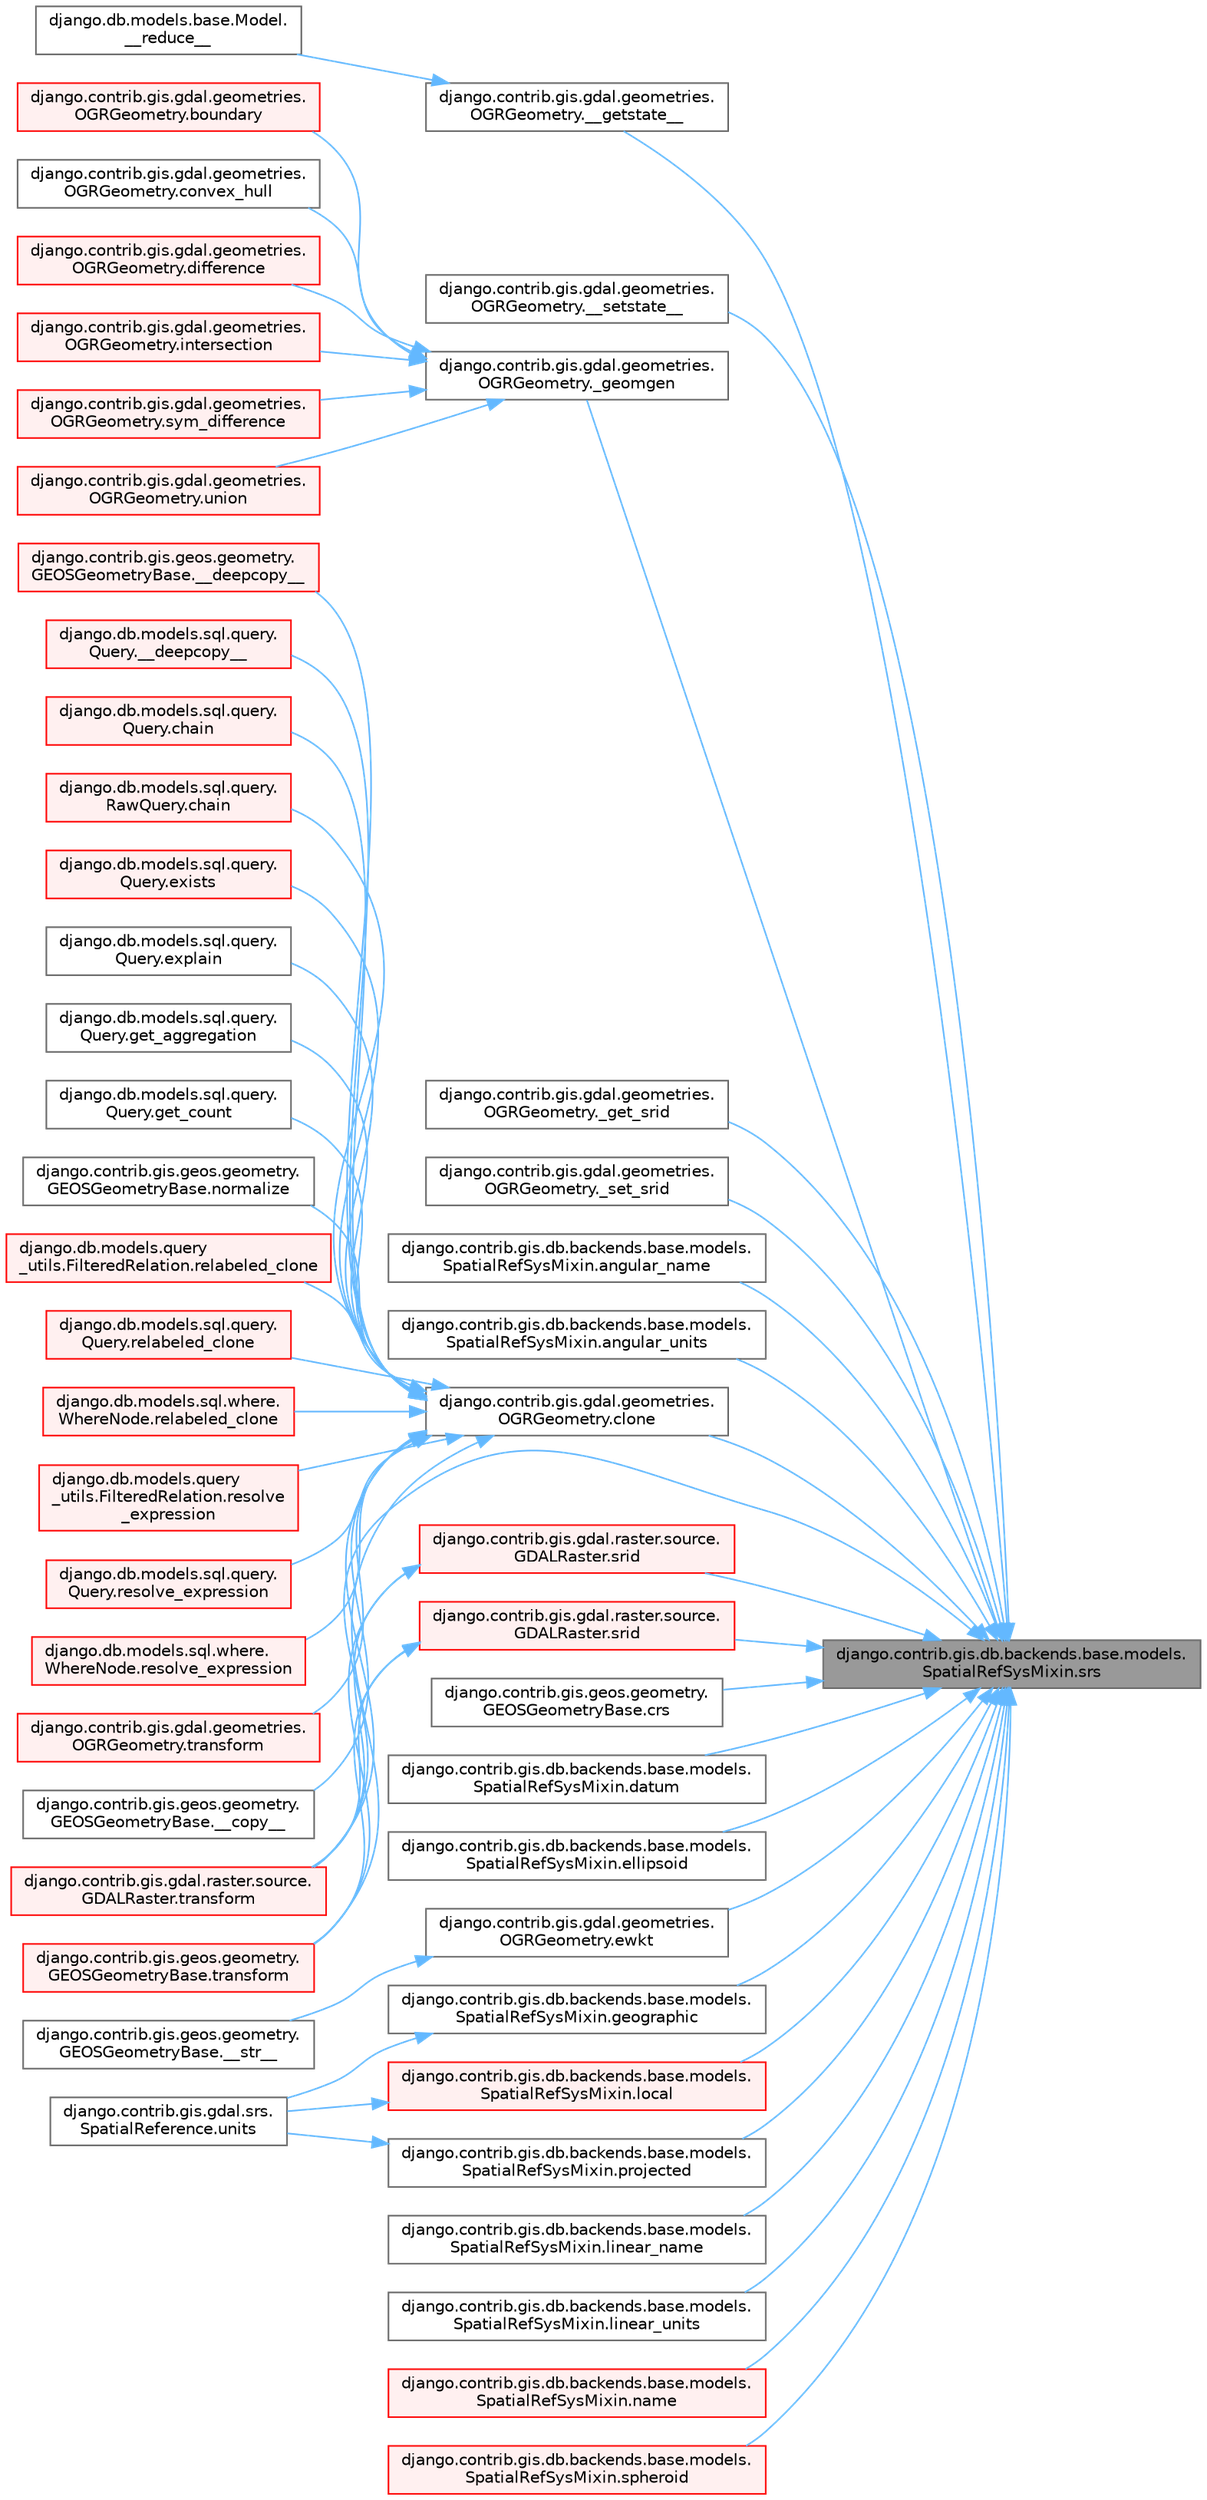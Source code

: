 digraph "django.contrib.gis.db.backends.base.models.SpatialRefSysMixin.srs"
{
 // LATEX_PDF_SIZE
  bgcolor="transparent";
  edge [fontname=Helvetica,fontsize=10,labelfontname=Helvetica,labelfontsize=10];
  node [fontname=Helvetica,fontsize=10,shape=box,height=0.2,width=0.4];
  rankdir="RL";
  Node1 [id="Node000001",label="django.contrib.gis.db.backends.base.models.\lSpatialRefSysMixin.srs",height=0.2,width=0.4,color="gray40", fillcolor="grey60", style="filled", fontcolor="black",tooltip=" "];
  Node1 -> Node2 [id="edge1_Node000001_Node000002",dir="back",color="steelblue1",style="solid",tooltip=" "];
  Node2 [id="Node000002",label="django.contrib.gis.gdal.geometries.\lOGRGeometry.__getstate__",height=0.2,width=0.4,color="grey40", fillcolor="white", style="filled",URL="$classdjango_1_1contrib_1_1gis_1_1gdal_1_1geometries_1_1_o_g_r_geometry.html#ac3e84c5cf8de29c6ddd97344c1377c67",tooltip=" "];
  Node2 -> Node3 [id="edge2_Node000002_Node000003",dir="back",color="steelblue1",style="solid",tooltip=" "];
  Node3 [id="Node000003",label="django.db.models.base.Model.\l__reduce__",height=0.2,width=0.4,color="grey40", fillcolor="white", style="filled",URL="$classdjango_1_1db_1_1models_1_1base_1_1_model.html#a3a79ef9c3e5da2fa6380eb9f57a24f23",tooltip=" "];
  Node1 -> Node4 [id="edge3_Node000001_Node000004",dir="back",color="steelblue1",style="solid",tooltip=" "];
  Node4 [id="Node000004",label="django.contrib.gis.gdal.geometries.\lOGRGeometry.__setstate__",height=0.2,width=0.4,color="grey40", fillcolor="white", style="filled",URL="$classdjango_1_1contrib_1_1gis_1_1gdal_1_1geometries_1_1_o_g_r_geometry.html#ab63616d11bd9a98849de416676d36792",tooltip=" "];
  Node1 -> Node5 [id="edge4_Node000001_Node000005",dir="back",color="steelblue1",style="solid",tooltip=" "];
  Node5 [id="Node000005",label="django.contrib.gis.gdal.geometries.\lOGRGeometry._geomgen",height=0.2,width=0.4,color="grey40", fillcolor="white", style="filled",URL="$classdjango_1_1contrib_1_1gis_1_1gdal_1_1geometries_1_1_o_g_r_geometry.html#a258cb645a4576066a078a32732b1a408",tooltip=" "];
  Node5 -> Node6 [id="edge5_Node000005_Node000006",dir="back",color="steelblue1",style="solid",tooltip=" "];
  Node6 [id="Node000006",label="django.contrib.gis.gdal.geometries.\lOGRGeometry.boundary",height=0.2,width=0.4,color="red", fillcolor="#FFF0F0", style="filled",URL="$classdjango_1_1contrib_1_1gis_1_1gdal_1_1geometries_1_1_o_g_r_geometry.html#ae8fc24d2a57d7a0d0c1294a2b3cd9aa1",tooltip=" "];
  Node5 -> Node29 [id="edge6_Node000005_Node000029",dir="back",color="steelblue1",style="solid",tooltip=" "];
  Node29 [id="Node000029",label="django.contrib.gis.gdal.geometries.\lOGRGeometry.convex_hull",height=0.2,width=0.4,color="grey40", fillcolor="white", style="filled",URL="$classdjango_1_1contrib_1_1gis_1_1gdal_1_1geometries_1_1_o_g_r_geometry.html#acf8b2f95adc2959f97a08360e363807e",tooltip=" "];
  Node5 -> Node30 [id="edge7_Node000005_Node000030",dir="back",color="steelblue1",style="solid",tooltip=" "];
  Node30 [id="Node000030",label="django.contrib.gis.gdal.geometries.\lOGRGeometry.difference",height=0.2,width=0.4,color="red", fillcolor="#FFF0F0", style="filled",URL="$classdjango_1_1contrib_1_1gis_1_1gdal_1_1geometries_1_1_o_g_r_geometry.html#ad9de51036ce28f55799a1102dc3d3bb6",tooltip=" "];
  Node5 -> Node33 [id="edge8_Node000005_Node000033",dir="back",color="steelblue1",style="solid",tooltip=" "];
  Node33 [id="Node000033",label="django.contrib.gis.gdal.geometries.\lOGRGeometry.intersection",height=0.2,width=0.4,color="red", fillcolor="#FFF0F0", style="filled",URL="$classdjango_1_1contrib_1_1gis_1_1gdal_1_1geometries_1_1_o_g_r_geometry.html#a6f4c131cd340f1812e54920a91a10404",tooltip=" "];
  Node5 -> Node37 [id="edge9_Node000005_Node000037",dir="back",color="steelblue1",style="solid",tooltip=" "];
  Node37 [id="Node000037",label="django.contrib.gis.gdal.geometries.\lOGRGeometry.sym_difference",height=0.2,width=0.4,color="red", fillcolor="#FFF0F0", style="filled",URL="$classdjango_1_1contrib_1_1gis_1_1gdal_1_1geometries_1_1_o_g_r_geometry.html#a53b301f65d57e5820cc5511ed2aaa73a",tooltip=" "];
  Node5 -> Node40 [id="edge10_Node000005_Node000040",dir="back",color="steelblue1",style="solid",tooltip=" "];
  Node40 [id="Node000040",label="django.contrib.gis.gdal.geometries.\lOGRGeometry.union",height=0.2,width=0.4,color="red", fillcolor="#FFF0F0", style="filled",URL="$classdjango_1_1contrib_1_1gis_1_1gdal_1_1geometries_1_1_o_g_r_geometry.html#a154f684170a4673dd5af22bf6353f717",tooltip=" "];
  Node1 -> Node43 [id="edge11_Node000001_Node000043",dir="back",color="steelblue1",style="solid",tooltip=" "];
  Node43 [id="Node000043",label="django.contrib.gis.gdal.geometries.\lOGRGeometry._get_srid",height=0.2,width=0.4,color="grey40", fillcolor="white", style="filled",URL="$classdjango_1_1contrib_1_1gis_1_1gdal_1_1geometries_1_1_o_g_r_geometry.html#a0bb521c4b2d26061139764d69148d4d8",tooltip=" "];
  Node1 -> Node44 [id="edge12_Node000001_Node000044",dir="back",color="steelblue1",style="solid",tooltip=" "];
  Node44 [id="Node000044",label="django.contrib.gis.gdal.geometries.\lOGRGeometry._set_srid",height=0.2,width=0.4,color="grey40", fillcolor="white", style="filled",URL="$classdjango_1_1contrib_1_1gis_1_1gdal_1_1geometries_1_1_o_g_r_geometry.html#ac8a5a0179427ee414dd34028df9656c0",tooltip=" "];
  Node1 -> Node45 [id="edge13_Node000001_Node000045",dir="back",color="steelblue1",style="solid",tooltip=" "];
  Node45 [id="Node000045",label="django.contrib.gis.db.backends.base.models.\lSpatialRefSysMixin.angular_name",height=0.2,width=0.4,color="grey40", fillcolor="white", style="filled",URL="$classdjango_1_1contrib_1_1gis_1_1db_1_1backends_1_1base_1_1models_1_1_spatial_ref_sys_mixin.html#a1911ada90e16ef4f873d4cbabf0a0453",tooltip=" "];
  Node1 -> Node46 [id="edge14_Node000001_Node000046",dir="back",color="steelblue1",style="solid",tooltip=" "];
  Node46 [id="Node000046",label="django.contrib.gis.db.backends.base.models.\lSpatialRefSysMixin.angular_units",height=0.2,width=0.4,color="grey40", fillcolor="white", style="filled",URL="$classdjango_1_1contrib_1_1gis_1_1db_1_1backends_1_1base_1_1models_1_1_spatial_ref_sys_mixin.html#aed0d94860bcc43277fb8d2077c476c27",tooltip=" "];
  Node1 -> Node47 [id="edge15_Node000001_Node000047",dir="back",color="steelblue1",style="solid",tooltip=" "];
  Node47 [id="Node000047",label="django.contrib.gis.gdal.geometries.\lOGRGeometry.clone",height=0.2,width=0.4,color="grey40", fillcolor="white", style="filled",URL="$classdjango_1_1contrib_1_1gis_1_1gdal_1_1geometries_1_1_o_g_r_geometry.html#a5e54f99bf87b209eb2b5b394883f43a2",tooltip=" "];
  Node47 -> Node48 [id="edge16_Node000047_Node000048",dir="back",color="steelblue1",style="solid",tooltip=" "];
  Node48 [id="Node000048",label="django.contrib.gis.geos.geometry.\lGEOSGeometryBase.__copy__",height=0.2,width=0.4,color="grey40", fillcolor="white", style="filled",URL="$classdjango_1_1contrib_1_1gis_1_1geos_1_1geometry_1_1_g_e_o_s_geometry_base.html#ae0f85dbfd6e6e2dab4aa9dd295340b87",tooltip=" "];
  Node47 -> Node49 [id="edge17_Node000047_Node000049",dir="back",color="steelblue1",style="solid",tooltip=" "];
  Node49 [id="Node000049",label="django.contrib.gis.geos.geometry.\lGEOSGeometryBase.__deepcopy__",height=0.2,width=0.4,color="red", fillcolor="#FFF0F0", style="filled",URL="$classdjango_1_1contrib_1_1gis_1_1geos_1_1geometry_1_1_g_e_o_s_geometry_base.html#ac6f16be987e8c98b9ecb52ccb388c18c",tooltip=" "];
  Node47 -> Node341 [id="edge18_Node000047_Node000341",dir="back",color="steelblue1",style="solid",tooltip=" "];
  Node341 [id="Node000341",label="django.db.models.sql.query.\lQuery.__deepcopy__",height=0.2,width=0.4,color="red", fillcolor="#FFF0F0", style="filled",URL="$classdjango_1_1db_1_1models_1_1sql_1_1query_1_1_query.html#a03b0d1ca81a588c179694300577a5dde",tooltip=" "];
  Node47 -> Node342 [id="edge19_Node000047_Node000342",dir="back",color="steelblue1",style="solid",tooltip=" "];
  Node342 [id="Node000342",label="django.db.models.sql.query.\lQuery.chain",height=0.2,width=0.4,color="red", fillcolor="#FFF0F0", style="filled",URL="$classdjango_1_1db_1_1models_1_1sql_1_1query_1_1_query.html#aa3fe5320676d05bc24bd69dcfc785a8f",tooltip=" "];
  Node47 -> Node348 [id="edge20_Node000047_Node000348",dir="back",color="steelblue1",style="solid",tooltip=" "];
  Node348 [id="Node000348",label="django.db.models.sql.query.\lRawQuery.chain",height=0.2,width=0.4,color="red", fillcolor="#FFF0F0", style="filled",URL="$classdjango_1_1db_1_1models_1_1sql_1_1query_1_1_raw_query.html#a7fe9f8502e3420c0378f6edce01aa68b",tooltip=" "];
  Node47 -> Node349 [id="edge21_Node000047_Node000349",dir="back",color="steelblue1",style="solid",tooltip=" "];
  Node349 [id="Node000349",label="django.db.models.sql.query.\lQuery.exists",height=0.2,width=0.4,color="red", fillcolor="#FFF0F0", style="filled",URL="$classdjango_1_1db_1_1models_1_1sql_1_1query_1_1_query.html#ae5c8bc324c4badfdcba3d115464be353",tooltip=" "];
  Node47 -> Node499 [id="edge22_Node000047_Node000499",dir="back",color="steelblue1",style="solid",tooltip=" "];
  Node499 [id="Node000499",label="django.db.models.sql.query.\lQuery.explain",height=0.2,width=0.4,color="grey40", fillcolor="white", style="filled",URL="$classdjango_1_1db_1_1models_1_1sql_1_1query_1_1_query.html#a2017a64b53a6a8b184261899b21895e4",tooltip=" "];
  Node47 -> Node500 [id="edge23_Node000047_Node000500",dir="back",color="steelblue1",style="solid",tooltip=" "];
  Node500 [id="Node000500",label="django.db.models.sql.query.\lQuery.get_aggregation",height=0.2,width=0.4,color="grey40", fillcolor="white", style="filled",URL="$classdjango_1_1db_1_1models_1_1sql_1_1query_1_1_query.html#a838bcc369ee808b360b6ab68323868e0",tooltip=" "];
  Node47 -> Node501 [id="edge24_Node000047_Node000501",dir="back",color="steelblue1",style="solid",tooltip=" "];
  Node501 [id="Node000501",label="django.db.models.sql.query.\lQuery.get_count",height=0.2,width=0.4,color="grey40", fillcolor="white", style="filled",URL="$classdjango_1_1db_1_1models_1_1sql_1_1query_1_1_query.html#a4e6c10ea949b3a1c70851e0002656a09",tooltip=" "];
  Node47 -> Node502 [id="edge25_Node000047_Node000502",dir="back",color="steelblue1",style="solid",tooltip=" "];
  Node502 [id="Node000502",label="django.contrib.gis.geos.geometry.\lGEOSGeometryBase.normalize",height=0.2,width=0.4,color="grey40", fillcolor="white", style="filled",URL="$classdjango_1_1contrib_1_1gis_1_1geos_1_1geometry_1_1_g_e_o_s_geometry_base.html#a8aced8b6d5ffee28e6220e108d7fec9b",tooltip=" "];
  Node47 -> Node503 [id="edge26_Node000047_Node000503",dir="back",color="steelblue1",style="solid",tooltip=" "];
  Node503 [id="Node000503",label="django.db.models.query\l_utils.FilteredRelation.relabeled_clone",height=0.2,width=0.4,color="red", fillcolor="#FFF0F0", style="filled",URL="$classdjango_1_1db_1_1models_1_1query__utils_1_1_filtered_relation.html#a54721cf88cda04227bc9137fac94d470",tooltip=" "];
  Node47 -> Node506 [id="edge27_Node000047_Node000506",dir="back",color="steelblue1",style="solid",tooltip=" "];
  Node506 [id="Node000506",label="django.db.models.sql.query.\lQuery.relabeled_clone",height=0.2,width=0.4,color="red", fillcolor="#FFF0F0", style="filled",URL="$classdjango_1_1db_1_1models_1_1sql_1_1query_1_1_query.html#af280d6a64a9e44dd71caa13a91ccf716",tooltip=" "];
  Node47 -> Node509 [id="edge28_Node000047_Node000509",dir="back",color="steelblue1",style="solid",tooltip=" "];
  Node509 [id="Node000509",label="django.db.models.sql.where.\lWhereNode.relabeled_clone",height=0.2,width=0.4,color="red", fillcolor="#FFF0F0", style="filled",URL="$classdjango_1_1db_1_1models_1_1sql_1_1where_1_1_where_node.html#acb4f80fab7f4124b0f0e418442cec200",tooltip=" "];
  Node47 -> Node510 [id="edge29_Node000047_Node000510",dir="back",color="steelblue1",style="solid",tooltip=" "];
  Node510 [id="Node000510",label="django.db.models.query\l_utils.FilteredRelation.resolve\l_expression",height=0.2,width=0.4,color="red", fillcolor="#FFF0F0", style="filled",URL="$classdjango_1_1db_1_1models_1_1query__utils_1_1_filtered_relation.html#a3f24fb1b73679c55925f8e4dcd511536",tooltip=" "];
  Node47 -> Node737 [id="edge30_Node000047_Node000737",dir="back",color="steelblue1",style="solid",tooltip=" "];
  Node737 [id="Node000737",label="django.db.models.sql.query.\lQuery.resolve_expression",height=0.2,width=0.4,color="red", fillcolor="#FFF0F0", style="filled",URL="$classdjango_1_1db_1_1models_1_1sql_1_1query_1_1_query.html#a9f7253d9010a6f0082182c39b0255e52",tooltip=" "];
  Node47 -> Node738 [id="edge31_Node000047_Node000738",dir="back",color="steelblue1",style="solid",tooltip=" "];
  Node738 [id="Node000738",label="django.db.models.sql.where.\lWhereNode.resolve_expression",height=0.2,width=0.4,color="red", fillcolor="#FFF0F0", style="filled",URL="$classdjango_1_1db_1_1models_1_1sql_1_1where_1_1_where_node.html#a6c40a769daf4cf5e7eac05f3943d42e9",tooltip=" "];
  Node47 -> Node739 [id="edge32_Node000047_Node000739",dir="back",color="steelblue1",style="solid",tooltip=" "];
  Node739 [id="Node000739",label="django.contrib.gis.gdal.geometries.\lOGRGeometry.transform",height=0.2,width=0.4,color="red", fillcolor="#FFF0F0", style="filled",URL="$classdjango_1_1contrib_1_1gis_1_1gdal_1_1geometries_1_1_o_g_r_geometry.html#ab67a02e9a12ddd1da2a9bbe77efe3f93",tooltip=" "];
  Node47 -> Node744 [id="edge33_Node000047_Node000744",dir="back",color="steelblue1",style="solid",tooltip=" "];
  Node744 [id="Node000744",label="django.contrib.gis.gdal.raster.source.\lGDALRaster.transform",height=0.2,width=0.4,color="red", fillcolor="#FFF0F0", style="filled",URL="$classdjango_1_1contrib_1_1gis_1_1gdal_1_1raster_1_1source_1_1_g_d_a_l_raster.html#ac5283a9f9f3834181470dffd8dcddbd0",tooltip=" "];
  Node47 -> Node745 [id="edge34_Node000047_Node000745",dir="back",color="steelblue1",style="solid",tooltip=" "];
  Node745 [id="Node000745",label="django.contrib.gis.geos.geometry.\lGEOSGeometryBase.transform",height=0.2,width=0.4,color="red", fillcolor="#FFF0F0", style="filled",URL="$classdjango_1_1contrib_1_1gis_1_1geos_1_1geometry_1_1_g_e_o_s_geometry_base.html#aeaa8ab6c866c4423240e0e096ffa8975",tooltip=" "];
  Node1 -> Node3202 [id="edge35_Node000001_Node003202",dir="back",color="steelblue1",style="solid",tooltip=" "];
  Node3202 [id="Node003202",label="django.contrib.gis.geos.geometry.\lGEOSGeometryBase.crs",height=0.2,width=0.4,color="grey40", fillcolor="white", style="filled",URL="$classdjango_1_1contrib_1_1gis_1_1geos_1_1geometry_1_1_g_e_o_s_geometry_base.html#a554e6512f16bcdd64429cbd9fe8996fb",tooltip=" "];
  Node1 -> Node3203 [id="edge36_Node000001_Node003203",dir="back",color="steelblue1",style="solid",tooltip=" "];
  Node3203 [id="Node003203",label="django.contrib.gis.db.backends.base.models.\lSpatialRefSysMixin.datum",height=0.2,width=0.4,color="grey40", fillcolor="white", style="filled",URL="$classdjango_1_1contrib_1_1gis_1_1db_1_1backends_1_1base_1_1models_1_1_spatial_ref_sys_mixin.html#ac8928df47eb3bde0df9a2de81a875ab7",tooltip=" "];
  Node1 -> Node3204 [id="edge37_Node000001_Node003204",dir="back",color="steelblue1",style="solid",tooltip=" "];
  Node3204 [id="Node003204",label="django.contrib.gis.db.backends.base.models.\lSpatialRefSysMixin.ellipsoid",height=0.2,width=0.4,color="grey40", fillcolor="white", style="filled",URL="$classdjango_1_1contrib_1_1gis_1_1db_1_1backends_1_1base_1_1models_1_1_spatial_ref_sys_mixin.html#a729419263bf4a8e8d5cb835ca659e4aa",tooltip=" "];
  Node1 -> Node3205 [id="edge38_Node000001_Node003205",dir="back",color="steelblue1",style="solid",tooltip=" "];
  Node3205 [id="Node003205",label="django.contrib.gis.gdal.geometries.\lOGRGeometry.ewkt",height=0.2,width=0.4,color="grey40", fillcolor="white", style="filled",URL="$classdjango_1_1contrib_1_1gis_1_1gdal_1_1geometries_1_1_o_g_r_geometry.html#ab422fad6a0400137c041dc72edefcee1",tooltip=" "];
  Node3205 -> Node3206 [id="edge39_Node003205_Node003206",dir="back",color="steelblue1",style="solid",tooltip=" "];
  Node3206 [id="Node003206",label="django.contrib.gis.geos.geometry.\lGEOSGeometryBase.__str__",height=0.2,width=0.4,color="grey40", fillcolor="white", style="filled",URL="$classdjango_1_1contrib_1_1gis_1_1geos_1_1geometry_1_1_g_e_o_s_geometry_base.html#ab534ef4f4e6c56535949b0c268072bc9",tooltip=" "];
  Node1 -> Node3207 [id="edge40_Node000001_Node003207",dir="back",color="steelblue1",style="solid",tooltip=" "];
  Node3207 [id="Node003207",label="django.contrib.gis.db.backends.base.models.\lSpatialRefSysMixin.geographic",height=0.2,width=0.4,color="grey40", fillcolor="white", style="filled",URL="$classdjango_1_1contrib_1_1gis_1_1db_1_1backends_1_1base_1_1models_1_1_spatial_ref_sys_mixin.html#ac4099c174436dfb9fa02ac9c53c9d256",tooltip=" "];
  Node3207 -> Node2436 [id="edge41_Node003207_Node002436",dir="back",color="steelblue1",style="solid",tooltip=" "];
  Node2436 [id="Node002436",label="django.contrib.gis.gdal.srs.\lSpatialReference.units",height=0.2,width=0.4,color="grey40", fillcolor="white", style="filled",URL="$classdjango_1_1contrib_1_1gis_1_1gdal_1_1srs_1_1_spatial_reference.html#adfad473ac85ee90924927918e5325d56",tooltip=" "];
  Node1 -> Node3208 [id="edge42_Node000001_Node003208",dir="back",color="steelblue1",style="solid",tooltip=" "];
  Node3208 [id="Node003208",label="django.contrib.gis.db.backends.base.models.\lSpatialRefSysMixin.linear_name",height=0.2,width=0.4,color="grey40", fillcolor="white", style="filled",URL="$classdjango_1_1contrib_1_1gis_1_1db_1_1backends_1_1base_1_1models_1_1_spatial_ref_sys_mixin.html#abd54993ca33eb12aba811c604e68a1fc",tooltip=" "];
  Node1 -> Node3209 [id="edge43_Node000001_Node003209",dir="back",color="steelblue1",style="solid",tooltip=" "];
  Node3209 [id="Node003209",label="django.contrib.gis.db.backends.base.models.\lSpatialRefSysMixin.linear_units",height=0.2,width=0.4,color="grey40", fillcolor="white", style="filled",URL="$classdjango_1_1contrib_1_1gis_1_1db_1_1backends_1_1base_1_1models_1_1_spatial_ref_sys_mixin.html#a80963f2974199038646d78099e2eae1b",tooltip=" "];
  Node1 -> Node3210 [id="edge44_Node000001_Node003210",dir="back",color="steelblue1",style="solid",tooltip=" "];
  Node3210 [id="Node003210",label="django.contrib.gis.db.backends.base.models.\lSpatialRefSysMixin.local",height=0.2,width=0.4,color="red", fillcolor="#FFF0F0", style="filled",URL="$classdjango_1_1contrib_1_1gis_1_1db_1_1backends_1_1base_1_1models_1_1_spatial_ref_sys_mixin.html#aa2b279a4742998c755a4b609dae36ec2",tooltip=" "];
  Node3210 -> Node2436 [id="edge45_Node003210_Node002436",dir="back",color="steelblue1",style="solid",tooltip=" "];
  Node1 -> Node3211 [id="edge46_Node000001_Node003211",dir="back",color="steelblue1",style="solid",tooltip=" "];
  Node3211 [id="Node003211",label="django.contrib.gis.db.backends.base.models.\lSpatialRefSysMixin.name",height=0.2,width=0.4,color="red", fillcolor="#FFF0F0", style="filled",URL="$classdjango_1_1contrib_1_1gis_1_1db_1_1backends_1_1base_1_1models_1_1_spatial_ref_sys_mixin.html#a56fe36e786b49160249395f453dd1cab",tooltip=" "];
  Node1 -> Node3212 [id="edge47_Node000001_Node003212",dir="back",color="steelblue1",style="solid",tooltip=" "];
  Node3212 [id="Node003212",label="django.contrib.gis.db.backends.base.models.\lSpatialRefSysMixin.projected",height=0.2,width=0.4,color="grey40", fillcolor="white", style="filled",URL="$classdjango_1_1contrib_1_1gis_1_1db_1_1backends_1_1base_1_1models_1_1_spatial_ref_sys_mixin.html#a8b563f2b3cb325226abf83490c58ccdf",tooltip=" "];
  Node3212 -> Node2436 [id="edge48_Node003212_Node002436",dir="back",color="steelblue1",style="solid",tooltip=" "];
  Node1 -> Node3213 [id="edge49_Node000001_Node003213",dir="back",color="steelblue1",style="solid",tooltip=" "];
  Node3213 [id="Node003213",label="django.contrib.gis.db.backends.base.models.\lSpatialRefSysMixin.spheroid",height=0.2,width=0.4,color="red", fillcolor="#FFF0F0", style="filled",URL="$classdjango_1_1contrib_1_1gis_1_1db_1_1backends_1_1base_1_1models_1_1_spatial_ref_sys_mixin.html#aebe19224c56ba17e7604b2ddcfee2a2d",tooltip=" "];
  Node1 -> Node3216 [id="edge50_Node000001_Node003216",dir="back",color="steelblue1",style="solid",tooltip=" "];
  Node3216 [id="Node003216",label="django.contrib.gis.gdal.raster.source.\lGDALRaster.srid",height=0.2,width=0.4,color="red", fillcolor="#FFF0F0", style="filled",URL="$classdjango_1_1contrib_1_1gis_1_1gdal_1_1raster_1_1source_1_1_g_d_a_l_raster.html#a64f1b2f9361820eb18392c0a0df9b46b",tooltip=" "];
  Node3216 -> Node744 [id="edge51_Node003216_Node000744",dir="back",color="steelblue1",style="solid",tooltip=" "];
  Node3216 -> Node745 [id="edge52_Node003216_Node000745",dir="back",color="steelblue1",style="solid",tooltip=" "];
  Node1 -> Node3269 [id="edge53_Node000001_Node003269",dir="back",color="steelblue1",style="solid",tooltip=" "];
  Node3269 [id="Node003269",label="django.contrib.gis.gdal.raster.source.\lGDALRaster.srid",height=0.2,width=0.4,color="red", fillcolor="#FFF0F0", style="filled",URL="$classdjango_1_1contrib_1_1gis_1_1gdal_1_1raster_1_1source_1_1_g_d_a_l_raster.html#a565bad87d893e08a4a415e39b1e41713",tooltip=" "];
  Node3269 -> Node744 [id="edge54_Node003269_Node000744",dir="back",color="steelblue1",style="solid",tooltip=" "];
  Node3269 -> Node745 [id="edge55_Node003269_Node000745",dir="back",color="steelblue1",style="solid",tooltip=" "];
  Node1 -> Node744 [id="edge56_Node000001_Node000744",dir="back",color="steelblue1",style="solid",tooltip=" "];
}
